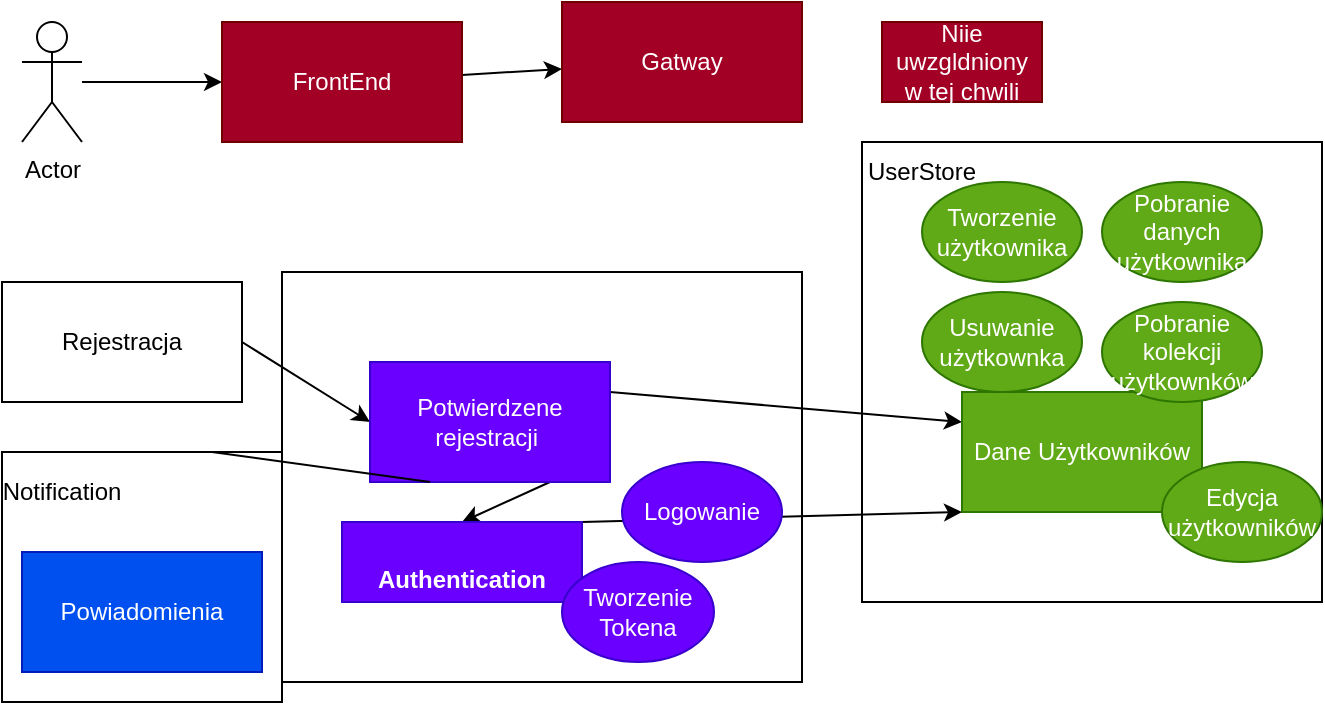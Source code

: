 <mxfile>
    <diagram id="RVw8cIbwN913oJZYEcBz" name="Strona-1">
        <mxGraphModel dx="734" dy="437" grid="1" gridSize="10" guides="1" tooltips="1" connect="1" arrows="1" fold="1" page="1" pageScale="1" pageWidth="827" pageHeight="1169" math="0" shadow="0">
            <root>
                <mxCell id="0"/>
                <mxCell id="1" parent="0"/>
                <mxCell id="71" value="" style="rounded=0;whiteSpace=wrap;html=1;fontSize=12;" vertex="1" parent="1">
                    <mxGeometry x="10" y="225" width="140" height="125" as="geometry"/>
                </mxCell>
                <mxCell id="68" value="" style="rounded=0;whiteSpace=wrap;html=1;fontSize=12;" vertex="1" parent="1">
                    <mxGeometry x="440" y="70" width="230" height="230" as="geometry"/>
                </mxCell>
                <mxCell id="67" value="" style="rounded=0;whiteSpace=wrap;html=1;fontSize=12;" vertex="1" parent="1">
                    <mxGeometry x="150" y="135" width="260" height="205" as="geometry"/>
                </mxCell>
                <mxCell id="6" value="" style="edgeStyle=none;html=1;" edge="1" parent="1" source="2" target="3">
                    <mxGeometry relative="1" as="geometry"/>
                </mxCell>
                <mxCell id="2" value="Actor" style="shape=umlActor;verticalLabelPosition=bottom;verticalAlign=top;html=1;outlineConnect=0;" vertex="1" parent="1">
                    <mxGeometry x="20" y="10" width="30" height="60" as="geometry"/>
                </mxCell>
                <mxCell id="9" value="" style="edgeStyle=none;html=1;" edge="1" parent="1" source="3" target="8">
                    <mxGeometry relative="1" as="geometry"/>
                </mxCell>
                <mxCell id="3" value="FrontEnd" style="rounded=0;whiteSpace=wrap;html=1;fillColor=#a20025;fontColor=#ffffff;strokeColor=#6F0000;" vertex="1" parent="1">
                    <mxGeometry x="120" y="10" width="120" height="60" as="geometry"/>
                </mxCell>
                <mxCell id="8" value="Gatway" style="rounded=0;whiteSpace=wrap;html=1;fillColor=#a20025;fontColor=#ffffff;strokeColor=#6F0000;" vertex="1" parent="1">
                    <mxGeometry x="290" width="120" height="60" as="geometry"/>
                </mxCell>
                <mxCell id="10" value="Niie uwzgldniony w tej chwili" style="rounded=0;whiteSpace=wrap;html=1;fillColor=#a20025;fontColor=#ffffff;strokeColor=#6F0000;" vertex="1" parent="1">
                    <mxGeometry x="450" y="10" width="80" height="40" as="geometry"/>
                </mxCell>
                <mxCell id="48" style="edgeStyle=none;html=1;exitX=1;exitY=0.5;exitDx=0;exitDy=0;entryX=0;entryY=0.5;entryDx=0;entryDy=0;" edge="1" parent="1" source="45" target="46">
                    <mxGeometry relative="1" as="geometry"/>
                </mxCell>
                <mxCell id="45" value="Rejestracja" style="rounded=0;whiteSpace=wrap;html=1;" vertex="1" parent="1">
                    <mxGeometry x="10" y="140" width="120" height="60" as="geometry"/>
                </mxCell>
                <mxCell id="51" style="edgeStyle=none;html=1;exitX=1;exitY=0.25;exitDx=0;exitDy=0;entryX=0;entryY=0.25;entryDx=0;entryDy=0;" edge="1" parent="1" source="46" target="50">
                    <mxGeometry relative="1" as="geometry"/>
                </mxCell>
                <mxCell id="53" style="edgeStyle=none;html=1;exitX=0.75;exitY=1;exitDx=0;exitDy=0;entryX=0.5;entryY=0;entryDx=0;entryDy=0;" edge="1" parent="1" source="46" target="52">
                    <mxGeometry relative="1" as="geometry"/>
                </mxCell>
                <mxCell id="46" value="Potwierdzene rejestracji&amp;nbsp;&lt;br&gt;" style="rounded=0;whiteSpace=wrap;html=1;fillColor=#6a00ff;fontColor=#ffffff;strokeColor=#3700CC;" vertex="1" parent="1">
                    <mxGeometry x="194" y="180" width="120" height="60" as="geometry"/>
                </mxCell>
                <mxCell id="47" value="Powiadomienia" style="rounded=0;whiteSpace=wrap;html=1;fillColor=#0050ef;fontColor=#ffffff;strokeColor=#001DBC;" vertex="1" parent="1">
                    <mxGeometry x="20" y="275" width="120" height="60" as="geometry"/>
                </mxCell>
                <mxCell id="50" value="Dane Użytkowników&lt;br&gt;" style="rounded=0;whiteSpace=wrap;html=1;fillColor=#60a917;fontColor=#ffffff;strokeColor=#2D7600;" vertex="1" parent="1">
                    <mxGeometry x="490" y="195" width="120" height="60" as="geometry"/>
                </mxCell>
                <mxCell id="56" style="edgeStyle=none;html=1;exitX=1;exitY=0;exitDx=0;exitDy=0;entryX=0;entryY=1;entryDx=0;entryDy=0;fontSize=12;" edge="1" parent="1" source="52" target="50">
                    <mxGeometry relative="1" as="geometry"/>
                </mxCell>
                <mxCell id="52" value="&lt;br&gt;&lt;h2 id=&quot;what-is-authentication-0&quot;&gt;&lt;font style=&quot;font-size: 12px&quot;&gt;Authentication&lt;/font&gt;&lt;/h2&gt;" style="rounded=0;whiteSpace=wrap;html=1;fillColor=#6a00ff;fontColor=#ffffff;strokeColor=#3700CC;" vertex="1" parent="1">
                    <mxGeometry x="180" y="260" width="120" height="40" as="geometry"/>
                </mxCell>
                <mxCell id="55" value="&lt;span&gt;Logowanie&lt;/span&gt;" style="ellipse;whiteSpace=wrap;html=1;fontSize=12;fillColor=#6a00ff;fontColor=#ffffff;strokeColor=#3700CC;" vertex="1" parent="1">
                    <mxGeometry x="320" y="230" width="80" height="50" as="geometry"/>
                </mxCell>
                <mxCell id="57" value="Tworzenie Tokena" style="ellipse;whiteSpace=wrap;html=1;fontSize=12;fillColor=#6a00ff;fontColor=#ffffff;strokeColor=#3700CC;" vertex="1" parent="1">
                    <mxGeometry x="290" y="280" width="76" height="50" as="geometry"/>
                </mxCell>
                <mxCell id="59" value="Tworzenie użytkownika" style="ellipse;whiteSpace=wrap;html=1;fontSize=12;fillColor=#60a917;fontColor=#ffffff;strokeColor=#2D7600;" vertex="1" parent="1">
                    <mxGeometry x="470" y="90" width="80" height="50" as="geometry"/>
                </mxCell>
                <mxCell id="60" value="Usuwanie użytkownka" style="ellipse;whiteSpace=wrap;html=1;fontSize=12;fillColor=#60a917;fontColor=#ffffff;strokeColor=#2D7600;" vertex="1" parent="1">
                    <mxGeometry x="470" y="145" width="80" height="50" as="geometry"/>
                </mxCell>
                <mxCell id="62" value="Pobranie danych użytkownika" style="ellipse;whiteSpace=wrap;html=1;fontSize=12;fillColor=#60a917;fontColor=#ffffff;strokeColor=#2D7600;" vertex="1" parent="1">
                    <mxGeometry x="560" y="90" width="80" height="50" as="geometry"/>
                </mxCell>
                <mxCell id="64" value="Pobranie kolekcji użytkownków" style="ellipse;whiteSpace=wrap;html=1;fontSize=12;fillColor=#60a917;fontColor=#ffffff;strokeColor=#2D7600;" vertex="1" parent="1">
                    <mxGeometry x="560" y="150" width="80" height="50" as="geometry"/>
                </mxCell>
                <mxCell id="65" value="Edycja użytkowników" style="ellipse;whiteSpace=wrap;html=1;fontSize=12;fillColor=#60a917;fontColor=#ffffff;strokeColor=#2D7600;" vertex="1" parent="1">
                    <mxGeometry x="590" y="230" width="80" height="50" as="geometry"/>
                </mxCell>
                <mxCell id="69" value="&lt;br&gt;&lt;span style=&quot;color: rgb(255 , 255 , 255) ; font-weight: 700&quot;&gt;Authentication&lt;/span&gt;" style="text;html=1;strokeColor=none;fillColor=none;align=center;verticalAlign=middle;whiteSpace=wrap;rounded=0;fontSize=12;" vertex="1" parent="1">
                    <mxGeometry x="170" y="130" width="60" height="30" as="geometry"/>
                </mxCell>
                <mxCell id="70" value="UserStore" style="text;html=1;strokeColor=none;fillColor=none;align=center;verticalAlign=middle;whiteSpace=wrap;rounded=0;fontSize=12;" vertex="1" parent="1">
                    <mxGeometry x="440" y="70" width="60" height="30" as="geometry"/>
                </mxCell>
                <mxCell id="72" value="" style="edgeStyle=none;html=1;exitX=0.25;exitY=1;exitDx=0;exitDy=0;entryX=0.75;entryY=0;entryDx=0;entryDy=0;endArrow=none;" edge="1" parent="1" source="46" target="71">
                    <mxGeometry relative="1" as="geometry">
                        <mxPoint x="224" y="240" as="sourcePoint"/>
                        <mxPoint x="110" y="260" as="targetPoint"/>
                    </mxGeometry>
                </mxCell>
                <mxCell id="73" value="Notification" style="text;html=1;strokeColor=none;fillColor=none;align=center;verticalAlign=middle;whiteSpace=wrap;rounded=0;fontSize=12;" vertex="1" parent="1">
                    <mxGeometry x="10" y="230" width="60" height="30" as="geometry"/>
                </mxCell>
            </root>
        </mxGraphModel>
    </diagram>
</mxfile>